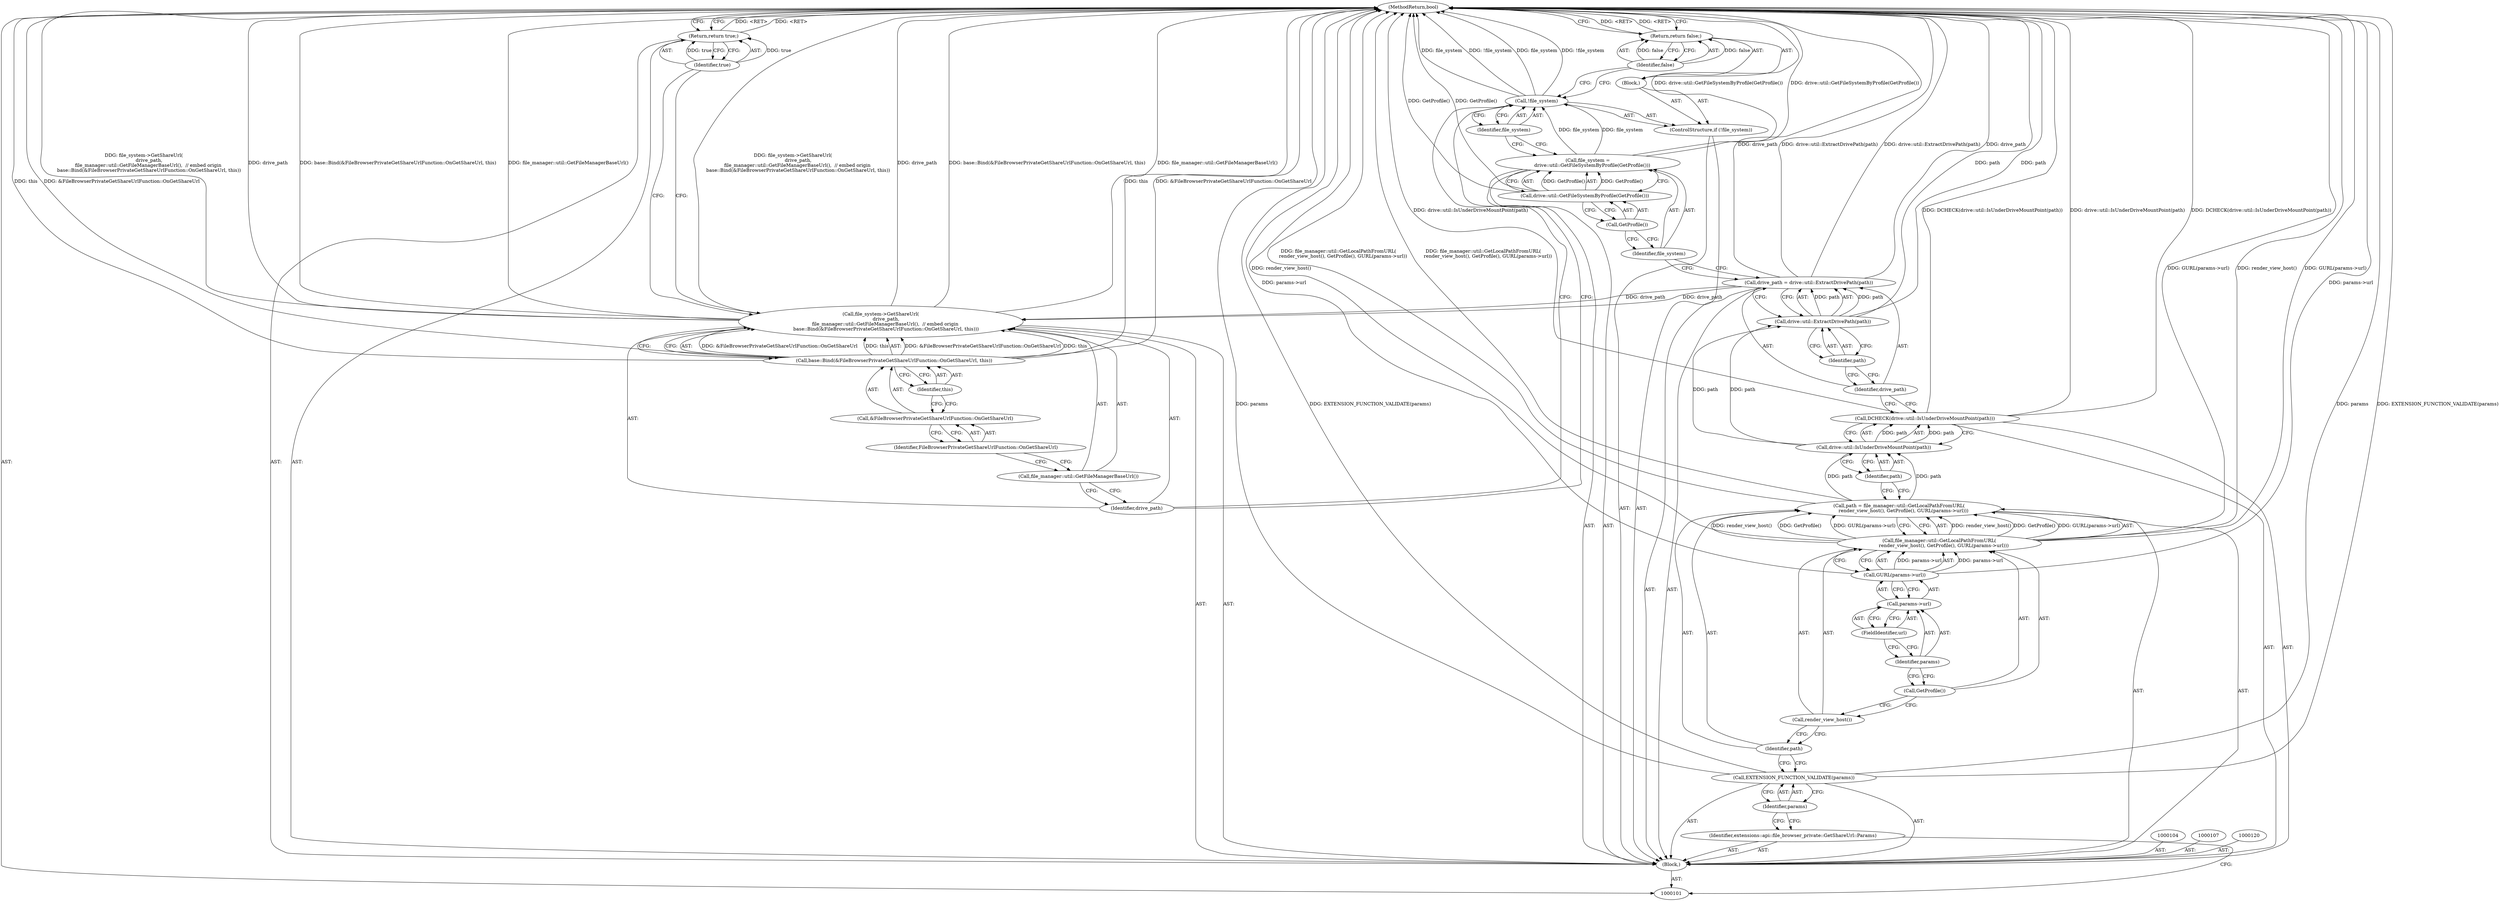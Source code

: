 digraph "1_Chrome_47cf56b8b8c6ddbbbe9d4d342fbd8ffe7b7bb87b" {
"1000144" [label="(MethodReturn,bool)"];
"1000102" [label="(Block,)"];
"1000121" [label="(Call,drive_path = drive::util::ExtractDrivePath(path))"];
"1000122" [label="(Identifier,drive_path)"];
"1000123" [label="(Call,drive::util::ExtractDrivePath(path))"];
"1000124" [label="(Identifier,path)"];
"1000125" [label="(Call,file_system =\n      drive::util::GetFileSystemByProfile(GetProfile()))"];
"1000126" [label="(Identifier,file_system)"];
"1000128" [label="(Call,GetProfile())"];
"1000127" [label="(Call,drive::util::GetFileSystemByProfile(GetProfile()))"];
"1000129" [label="(ControlStructure,if (!file_system))"];
"1000132" [label="(Block,)"];
"1000130" [label="(Call,!file_system)"];
"1000131" [label="(Identifier,file_system)"];
"1000134" [label="(Identifier,false)"];
"1000133" [label="(Return,return false;)"];
"1000135" [label="(Call,file_system->GetShareUrl(\n       drive_path,\n      file_manager::util::GetFileManagerBaseUrl(),  // embed origin\n       base::Bind(&FileBrowserPrivateGetShareUrlFunction::OnGetShareUrl, this)))"];
"1000136" [label="(Identifier,drive_path)"];
"1000103" [label="(Identifier,extensions::api::file_browser_private::GetShareUrl::Params)"];
"1000137" [label="(Call,file_manager::util::GetFileManagerBaseUrl())"];
"1000139" [label="(Call,&FileBrowserPrivateGetShareUrlFunction::OnGetShareUrl)"];
"1000140" [label="(Identifier,FileBrowserPrivateGetShareUrlFunction::OnGetShareUrl)"];
"1000138" [label="(Call,base::Bind(&FileBrowserPrivateGetShareUrlFunction::OnGetShareUrl, this))"];
"1000141" [label="(Identifier,this)"];
"1000143" [label="(Identifier,true)"];
"1000142" [label="(Return,return true;)"];
"1000105" [label="(Call,EXTENSION_FUNCTION_VALIDATE(params))"];
"1000106" [label="(Identifier,params)"];
"1000108" [label="(Call,path = file_manager::util::GetLocalPathFromURL(\n      render_view_host(), GetProfile(), GURL(params->url)))"];
"1000109" [label="(Identifier,path)"];
"1000110" [label="(Call,file_manager::util::GetLocalPathFromURL(\n      render_view_host(), GetProfile(), GURL(params->url)))"];
"1000112" [label="(Call,GetProfile())"];
"1000113" [label="(Call,GURL(params->url))"];
"1000114" [label="(Call,params->url)"];
"1000115" [label="(Identifier,params)"];
"1000116" [label="(FieldIdentifier,url)"];
"1000111" [label="(Call,render_view_host())"];
"1000117" [label="(Call,DCHECK(drive::util::IsUnderDriveMountPoint(path)))"];
"1000119" [label="(Identifier,path)"];
"1000118" [label="(Call,drive::util::IsUnderDriveMountPoint(path))"];
"1000144" -> "1000101"  [label="AST: "];
"1000144" -> "1000133"  [label="CFG: "];
"1000144" -> "1000142"  [label="CFG: "];
"1000117" -> "1000144"  [label="DDG: DCHECK(drive::util::IsUnderDriveMountPoint(path))"];
"1000117" -> "1000144"  [label="DDG: drive::util::IsUnderDriveMountPoint(path)"];
"1000130" -> "1000144"  [label="DDG: !file_system"];
"1000130" -> "1000144"  [label="DDG: file_system"];
"1000105" -> "1000144"  [label="DDG: EXTENSION_FUNCTION_VALIDATE(params)"];
"1000105" -> "1000144"  [label="DDG: params"];
"1000113" -> "1000144"  [label="DDG: params->url"];
"1000125" -> "1000144"  [label="DDG: drive::util::GetFileSystemByProfile(GetProfile())"];
"1000110" -> "1000144"  [label="DDG: render_view_host()"];
"1000110" -> "1000144"  [label="DDG: GURL(params->url)"];
"1000121" -> "1000144"  [label="DDG: drive::util::ExtractDrivePath(path)"];
"1000121" -> "1000144"  [label="DDG: drive_path"];
"1000138" -> "1000144"  [label="DDG: this"];
"1000138" -> "1000144"  [label="DDG: &FileBrowserPrivateGetShareUrlFunction::OnGetShareUrl"];
"1000135" -> "1000144"  [label="DDG: file_system->GetShareUrl(\n       drive_path,\n      file_manager::util::GetFileManagerBaseUrl(),  // embed origin\n       base::Bind(&FileBrowserPrivateGetShareUrlFunction::OnGetShareUrl, this))"];
"1000135" -> "1000144"  [label="DDG: drive_path"];
"1000135" -> "1000144"  [label="DDG: base::Bind(&FileBrowserPrivateGetShareUrlFunction::OnGetShareUrl, this)"];
"1000135" -> "1000144"  [label="DDG: file_manager::util::GetFileManagerBaseUrl()"];
"1000108" -> "1000144"  [label="DDG: file_manager::util::GetLocalPathFromURL(\n      render_view_host(), GetProfile(), GURL(params->url))"];
"1000127" -> "1000144"  [label="DDG: GetProfile()"];
"1000123" -> "1000144"  [label="DDG: path"];
"1000142" -> "1000144"  [label="DDG: <RET>"];
"1000133" -> "1000144"  [label="DDG: <RET>"];
"1000102" -> "1000101"  [label="AST: "];
"1000103" -> "1000102"  [label="AST: "];
"1000104" -> "1000102"  [label="AST: "];
"1000105" -> "1000102"  [label="AST: "];
"1000107" -> "1000102"  [label="AST: "];
"1000108" -> "1000102"  [label="AST: "];
"1000117" -> "1000102"  [label="AST: "];
"1000120" -> "1000102"  [label="AST: "];
"1000121" -> "1000102"  [label="AST: "];
"1000125" -> "1000102"  [label="AST: "];
"1000129" -> "1000102"  [label="AST: "];
"1000135" -> "1000102"  [label="AST: "];
"1000142" -> "1000102"  [label="AST: "];
"1000121" -> "1000102"  [label="AST: "];
"1000121" -> "1000123"  [label="CFG: "];
"1000122" -> "1000121"  [label="AST: "];
"1000123" -> "1000121"  [label="AST: "];
"1000126" -> "1000121"  [label="CFG: "];
"1000121" -> "1000144"  [label="DDG: drive::util::ExtractDrivePath(path)"];
"1000121" -> "1000144"  [label="DDG: drive_path"];
"1000123" -> "1000121"  [label="DDG: path"];
"1000121" -> "1000135"  [label="DDG: drive_path"];
"1000122" -> "1000121"  [label="AST: "];
"1000122" -> "1000117"  [label="CFG: "];
"1000124" -> "1000122"  [label="CFG: "];
"1000123" -> "1000121"  [label="AST: "];
"1000123" -> "1000124"  [label="CFG: "];
"1000124" -> "1000123"  [label="AST: "];
"1000121" -> "1000123"  [label="CFG: "];
"1000123" -> "1000144"  [label="DDG: path"];
"1000123" -> "1000121"  [label="DDG: path"];
"1000118" -> "1000123"  [label="DDG: path"];
"1000124" -> "1000123"  [label="AST: "];
"1000124" -> "1000122"  [label="CFG: "];
"1000123" -> "1000124"  [label="CFG: "];
"1000125" -> "1000102"  [label="AST: "];
"1000125" -> "1000127"  [label="CFG: "];
"1000126" -> "1000125"  [label="AST: "];
"1000127" -> "1000125"  [label="AST: "];
"1000131" -> "1000125"  [label="CFG: "];
"1000125" -> "1000144"  [label="DDG: drive::util::GetFileSystemByProfile(GetProfile())"];
"1000127" -> "1000125"  [label="DDG: GetProfile()"];
"1000125" -> "1000130"  [label="DDG: file_system"];
"1000126" -> "1000125"  [label="AST: "];
"1000126" -> "1000121"  [label="CFG: "];
"1000128" -> "1000126"  [label="CFG: "];
"1000128" -> "1000127"  [label="AST: "];
"1000128" -> "1000126"  [label="CFG: "];
"1000127" -> "1000128"  [label="CFG: "];
"1000127" -> "1000125"  [label="AST: "];
"1000127" -> "1000128"  [label="CFG: "];
"1000128" -> "1000127"  [label="AST: "];
"1000125" -> "1000127"  [label="CFG: "];
"1000127" -> "1000144"  [label="DDG: GetProfile()"];
"1000127" -> "1000125"  [label="DDG: GetProfile()"];
"1000129" -> "1000102"  [label="AST: "];
"1000130" -> "1000129"  [label="AST: "];
"1000132" -> "1000129"  [label="AST: "];
"1000132" -> "1000129"  [label="AST: "];
"1000133" -> "1000132"  [label="AST: "];
"1000130" -> "1000129"  [label="AST: "];
"1000130" -> "1000131"  [label="CFG: "];
"1000131" -> "1000130"  [label="AST: "];
"1000134" -> "1000130"  [label="CFG: "];
"1000136" -> "1000130"  [label="CFG: "];
"1000130" -> "1000144"  [label="DDG: !file_system"];
"1000130" -> "1000144"  [label="DDG: file_system"];
"1000125" -> "1000130"  [label="DDG: file_system"];
"1000131" -> "1000130"  [label="AST: "];
"1000131" -> "1000125"  [label="CFG: "];
"1000130" -> "1000131"  [label="CFG: "];
"1000134" -> "1000133"  [label="AST: "];
"1000134" -> "1000130"  [label="CFG: "];
"1000133" -> "1000134"  [label="CFG: "];
"1000134" -> "1000133"  [label="DDG: false"];
"1000133" -> "1000132"  [label="AST: "];
"1000133" -> "1000134"  [label="CFG: "];
"1000134" -> "1000133"  [label="AST: "];
"1000144" -> "1000133"  [label="CFG: "];
"1000133" -> "1000144"  [label="DDG: <RET>"];
"1000134" -> "1000133"  [label="DDG: false"];
"1000135" -> "1000102"  [label="AST: "];
"1000135" -> "1000138"  [label="CFG: "];
"1000136" -> "1000135"  [label="AST: "];
"1000137" -> "1000135"  [label="AST: "];
"1000138" -> "1000135"  [label="AST: "];
"1000143" -> "1000135"  [label="CFG: "];
"1000135" -> "1000144"  [label="DDG: file_system->GetShareUrl(\n       drive_path,\n      file_manager::util::GetFileManagerBaseUrl(),  // embed origin\n       base::Bind(&FileBrowserPrivateGetShareUrlFunction::OnGetShareUrl, this))"];
"1000135" -> "1000144"  [label="DDG: drive_path"];
"1000135" -> "1000144"  [label="DDG: base::Bind(&FileBrowserPrivateGetShareUrlFunction::OnGetShareUrl, this)"];
"1000135" -> "1000144"  [label="DDG: file_manager::util::GetFileManagerBaseUrl()"];
"1000121" -> "1000135"  [label="DDG: drive_path"];
"1000138" -> "1000135"  [label="DDG: &FileBrowserPrivateGetShareUrlFunction::OnGetShareUrl"];
"1000138" -> "1000135"  [label="DDG: this"];
"1000136" -> "1000135"  [label="AST: "];
"1000136" -> "1000130"  [label="CFG: "];
"1000137" -> "1000136"  [label="CFG: "];
"1000103" -> "1000102"  [label="AST: "];
"1000103" -> "1000101"  [label="CFG: "];
"1000106" -> "1000103"  [label="CFG: "];
"1000137" -> "1000135"  [label="AST: "];
"1000137" -> "1000136"  [label="CFG: "];
"1000140" -> "1000137"  [label="CFG: "];
"1000139" -> "1000138"  [label="AST: "];
"1000139" -> "1000140"  [label="CFG: "];
"1000140" -> "1000139"  [label="AST: "];
"1000141" -> "1000139"  [label="CFG: "];
"1000140" -> "1000139"  [label="AST: "];
"1000140" -> "1000137"  [label="CFG: "];
"1000139" -> "1000140"  [label="CFG: "];
"1000138" -> "1000135"  [label="AST: "];
"1000138" -> "1000141"  [label="CFG: "];
"1000139" -> "1000138"  [label="AST: "];
"1000141" -> "1000138"  [label="AST: "];
"1000135" -> "1000138"  [label="CFG: "];
"1000138" -> "1000144"  [label="DDG: this"];
"1000138" -> "1000144"  [label="DDG: &FileBrowserPrivateGetShareUrlFunction::OnGetShareUrl"];
"1000138" -> "1000135"  [label="DDG: &FileBrowserPrivateGetShareUrlFunction::OnGetShareUrl"];
"1000138" -> "1000135"  [label="DDG: this"];
"1000141" -> "1000138"  [label="AST: "];
"1000141" -> "1000139"  [label="CFG: "];
"1000138" -> "1000141"  [label="CFG: "];
"1000143" -> "1000142"  [label="AST: "];
"1000143" -> "1000135"  [label="CFG: "];
"1000142" -> "1000143"  [label="CFG: "];
"1000143" -> "1000142"  [label="DDG: true"];
"1000142" -> "1000102"  [label="AST: "];
"1000142" -> "1000143"  [label="CFG: "];
"1000143" -> "1000142"  [label="AST: "];
"1000144" -> "1000142"  [label="CFG: "];
"1000142" -> "1000144"  [label="DDG: <RET>"];
"1000143" -> "1000142"  [label="DDG: true"];
"1000105" -> "1000102"  [label="AST: "];
"1000105" -> "1000106"  [label="CFG: "];
"1000106" -> "1000105"  [label="AST: "];
"1000109" -> "1000105"  [label="CFG: "];
"1000105" -> "1000144"  [label="DDG: EXTENSION_FUNCTION_VALIDATE(params)"];
"1000105" -> "1000144"  [label="DDG: params"];
"1000106" -> "1000105"  [label="AST: "];
"1000106" -> "1000103"  [label="CFG: "];
"1000105" -> "1000106"  [label="CFG: "];
"1000108" -> "1000102"  [label="AST: "];
"1000108" -> "1000110"  [label="CFG: "];
"1000109" -> "1000108"  [label="AST: "];
"1000110" -> "1000108"  [label="AST: "];
"1000119" -> "1000108"  [label="CFG: "];
"1000108" -> "1000144"  [label="DDG: file_manager::util::GetLocalPathFromURL(\n      render_view_host(), GetProfile(), GURL(params->url))"];
"1000110" -> "1000108"  [label="DDG: render_view_host()"];
"1000110" -> "1000108"  [label="DDG: GetProfile()"];
"1000110" -> "1000108"  [label="DDG: GURL(params->url)"];
"1000108" -> "1000118"  [label="DDG: path"];
"1000109" -> "1000108"  [label="AST: "];
"1000109" -> "1000105"  [label="CFG: "];
"1000111" -> "1000109"  [label="CFG: "];
"1000110" -> "1000108"  [label="AST: "];
"1000110" -> "1000113"  [label="CFG: "];
"1000111" -> "1000110"  [label="AST: "];
"1000112" -> "1000110"  [label="AST: "];
"1000113" -> "1000110"  [label="AST: "];
"1000108" -> "1000110"  [label="CFG: "];
"1000110" -> "1000144"  [label="DDG: render_view_host()"];
"1000110" -> "1000144"  [label="DDG: GURL(params->url)"];
"1000110" -> "1000108"  [label="DDG: render_view_host()"];
"1000110" -> "1000108"  [label="DDG: GetProfile()"];
"1000110" -> "1000108"  [label="DDG: GURL(params->url)"];
"1000113" -> "1000110"  [label="DDG: params->url"];
"1000112" -> "1000110"  [label="AST: "];
"1000112" -> "1000111"  [label="CFG: "];
"1000115" -> "1000112"  [label="CFG: "];
"1000113" -> "1000110"  [label="AST: "];
"1000113" -> "1000114"  [label="CFG: "];
"1000114" -> "1000113"  [label="AST: "];
"1000110" -> "1000113"  [label="CFG: "];
"1000113" -> "1000144"  [label="DDG: params->url"];
"1000113" -> "1000110"  [label="DDG: params->url"];
"1000114" -> "1000113"  [label="AST: "];
"1000114" -> "1000116"  [label="CFG: "];
"1000115" -> "1000114"  [label="AST: "];
"1000116" -> "1000114"  [label="AST: "];
"1000113" -> "1000114"  [label="CFG: "];
"1000115" -> "1000114"  [label="AST: "];
"1000115" -> "1000112"  [label="CFG: "];
"1000116" -> "1000115"  [label="CFG: "];
"1000116" -> "1000114"  [label="AST: "];
"1000116" -> "1000115"  [label="CFG: "];
"1000114" -> "1000116"  [label="CFG: "];
"1000111" -> "1000110"  [label="AST: "];
"1000111" -> "1000109"  [label="CFG: "];
"1000112" -> "1000111"  [label="CFG: "];
"1000117" -> "1000102"  [label="AST: "];
"1000117" -> "1000118"  [label="CFG: "];
"1000118" -> "1000117"  [label="AST: "];
"1000122" -> "1000117"  [label="CFG: "];
"1000117" -> "1000144"  [label="DDG: DCHECK(drive::util::IsUnderDriveMountPoint(path))"];
"1000117" -> "1000144"  [label="DDG: drive::util::IsUnderDriveMountPoint(path)"];
"1000118" -> "1000117"  [label="DDG: path"];
"1000119" -> "1000118"  [label="AST: "];
"1000119" -> "1000108"  [label="CFG: "];
"1000118" -> "1000119"  [label="CFG: "];
"1000118" -> "1000117"  [label="AST: "];
"1000118" -> "1000119"  [label="CFG: "];
"1000119" -> "1000118"  [label="AST: "];
"1000117" -> "1000118"  [label="CFG: "];
"1000118" -> "1000117"  [label="DDG: path"];
"1000108" -> "1000118"  [label="DDG: path"];
"1000118" -> "1000123"  [label="DDG: path"];
}
